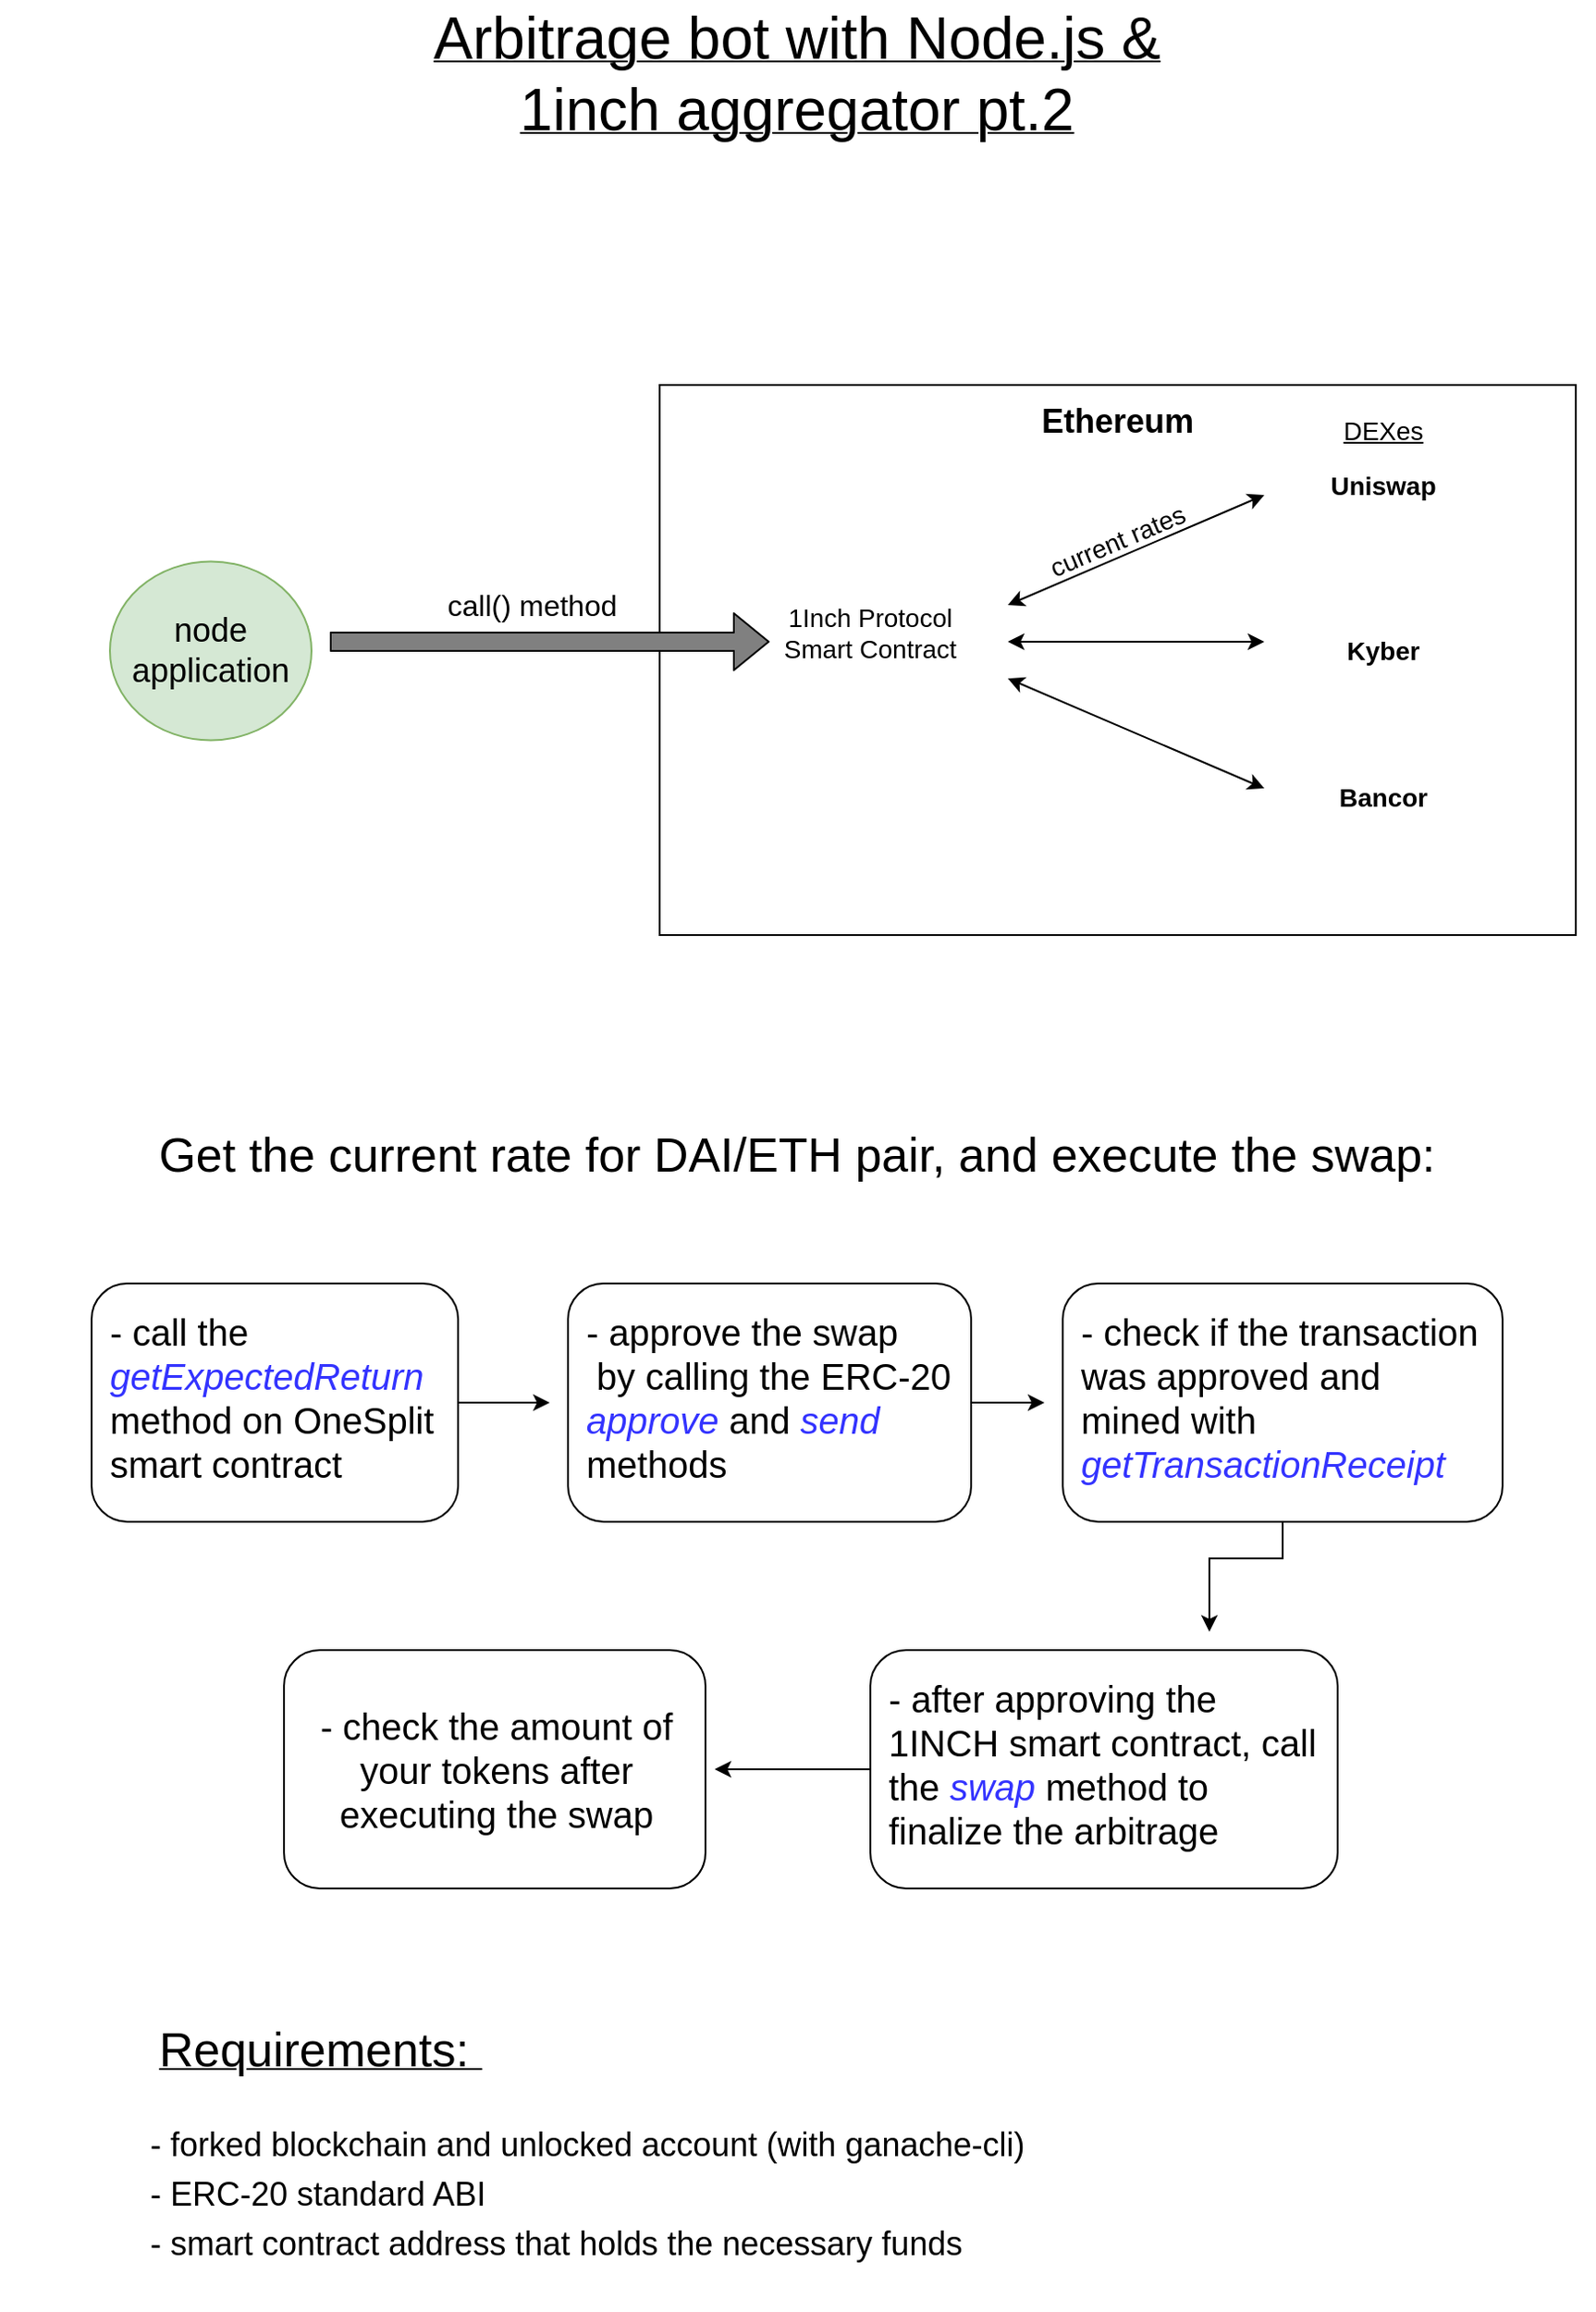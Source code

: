 <mxfile version="14.4.9" type="device"><diagram id="nLV-R4_oVZCJwAXtCfp9" name="Page-1"><mxGraphModel dx="1252" dy="559" grid="1" gridSize="10" guides="1" tooltips="1" connect="1" arrows="1" fold="1" page="1" pageScale="1" pageWidth="1654" pageHeight="2336" math="0" shadow="0"><root><mxCell id="0"/><mxCell id="1" parent="0"/><mxCell id="2alLQ15e03XXTuGXBP97-1" value="&lt;font style=&quot;font-size: 32px&quot;&gt;Arbitrage bot with Node.js &amp;amp; 1inch aggregator pt.2&lt;/font&gt;" style="text;html=1;strokeColor=none;fillColor=none;align=center;verticalAlign=middle;whiteSpace=wrap;rounded=0;movable=0;resizable=0;rotatable=0;deletable=0;editable=0;connectable=0;fontStyle=4" parent="1" vertex="1"><mxGeometry x="615" y="50" width="480" height="80" as="geometry"/></mxCell><mxCell id="2alLQ15e03XXTuGXBP97-5" value="" style="rounded=0;whiteSpace=wrap;html=1;movable=0;resizable=0;rotatable=0;deletable=0;editable=0;connectable=0;" parent="1" vertex="1"><mxGeometry x="780" y="260" width="500" height="300" as="geometry"/></mxCell><mxCell id="2alLQ15e03XXTuGXBP97-8" value="" style="shape=flexArrow;endArrow=classic;html=1;fillColor=#808080;movable=0;resizable=0;rotatable=0;deletable=0;editable=0;connectable=0;" parent="1" edge="1"><mxGeometry width="50" height="50" relative="1" as="geometry"><mxPoint x="600" y="400" as="sourcePoint"/><mxPoint x="840" y="400" as="targetPoint"/></mxGeometry></mxCell><mxCell id="2alLQ15e03XXTuGXBP97-12" value="call() method" style="edgeLabel;html=1;align=center;verticalAlign=middle;resizable=0;points=[];fontSize=16;movable=0;rotatable=0;deletable=0;editable=0;connectable=0;" parent="2alLQ15e03XXTuGXBP97-8" vertex="1" connectable="0"><mxGeometry x="-0.048" y="3" relative="1" as="geometry"><mxPoint x="-4.4" y="-17" as="offset"/></mxGeometry></mxCell><mxCell id="2alLQ15e03XXTuGXBP97-9" value="&lt;b&gt;&lt;font style=&quot;font-size: 18px&quot;&gt;Ethereum&lt;/font&gt;&lt;/b&gt;" style="text;html=1;strokeColor=none;fillColor=none;align=center;verticalAlign=middle;whiteSpace=wrap;rounded=0;movable=0;resizable=0;rotatable=0;deletable=0;editable=0;connectable=0;" parent="1" vertex="1"><mxGeometry x="965" y="270" width="130" height="20" as="geometry"/></mxCell><mxCell id="2alLQ15e03XXTuGXBP97-11" value="&lt;font style=&quot;font-size: 14px&quot;&gt;1Inch Protocol&lt;br&gt;Smart Contract&lt;/font&gt;" style="text;html=1;strokeColor=none;fillColor=none;align=center;verticalAlign=middle;whiteSpace=wrap;rounded=0;movable=0;resizable=0;rotatable=0;deletable=0;editable=0;connectable=0;" parent="1" vertex="1"><mxGeometry x="840" y="370" width="110" height="50" as="geometry"/></mxCell><mxCell id="2alLQ15e03XXTuGXBP97-14" value="" style="endArrow=classic;startArrow=classic;html=1;fillColor=#808080;fontSize=16;movable=0;resizable=0;rotatable=0;deletable=0;editable=0;connectable=0;" parent="1" edge="1"><mxGeometry x="-0.259" y="30" width="50" height="50" relative="1" as="geometry"><mxPoint x="970" y="380" as="sourcePoint"/><mxPoint x="1110" y="320" as="targetPoint"/><mxPoint as="offset"/></mxGeometry></mxCell><mxCell id="2alLQ15e03XXTuGXBP97-15" value="" style="endArrow=classic;startArrow=classic;html=1;fillColor=#808080;fontSize=16;movable=0;resizable=0;rotatable=0;deletable=0;editable=0;connectable=0;" parent="1" edge="1"><mxGeometry width="50" height="50" relative="1" as="geometry"><mxPoint x="970" y="400" as="sourcePoint"/><mxPoint x="1110" y="400" as="targetPoint"/></mxGeometry></mxCell><mxCell id="2alLQ15e03XXTuGXBP97-16" value="" style="endArrow=classic;startArrow=classic;html=1;fillColor=#808080;fontSize=16;movable=0;resizable=0;rotatable=0;deletable=0;editable=0;connectable=0;" parent="1" edge="1"><mxGeometry width="50" height="50" relative="1" as="geometry"><mxPoint x="970" y="420" as="sourcePoint"/><mxPoint x="1110" y="480" as="targetPoint"/></mxGeometry></mxCell><mxCell id="2alLQ15e03XXTuGXBP97-17" value="&lt;span style=&quot;font-size: 14px&quot;&gt;&lt;b&gt;Uniswap&lt;/b&gt;&lt;/span&gt;" style="text;html=1;strokeColor=none;fillColor=none;align=center;verticalAlign=middle;whiteSpace=wrap;rounded=0;movable=0;resizable=0;rotatable=0;deletable=0;editable=0;connectable=0;" parent="1" vertex="1"><mxGeometry x="1120" y="290" width="110" height="50" as="geometry"/></mxCell><mxCell id="2alLQ15e03XXTuGXBP97-18" value="&lt;span style=&quot;font-size: 14px&quot;&gt;&lt;b&gt;Kyber&lt;/b&gt;&lt;br&gt;&lt;/span&gt;" style="text;html=1;strokeColor=none;fillColor=none;align=center;verticalAlign=middle;whiteSpace=wrap;rounded=0;movable=0;resizable=0;rotatable=0;deletable=0;editable=0;connectable=0;" parent="1" vertex="1"><mxGeometry x="1120" y="380" width="110" height="50" as="geometry"/></mxCell><mxCell id="2alLQ15e03XXTuGXBP97-19" value="&lt;span style=&quot;font-size: 14px&quot;&gt;current rates&lt;br&gt;&lt;/span&gt;" style="text;html=1;strokeColor=none;fillColor=none;align=center;verticalAlign=middle;whiteSpace=wrap;rounded=0;rotation=337;movable=0;resizable=0;rotatable=0;deletable=0;editable=0;connectable=0;" parent="1" vertex="1"><mxGeometry x="975" y="320" width="110" height="50" as="geometry"/></mxCell><mxCell id="2alLQ15e03XXTuGXBP97-20" value="&lt;span style=&quot;font-size: 14px&quot;&gt;&lt;b&gt;Bancor&lt;/b&gt;&lt;br&gt;&lt;/span&gt;" style="text;html=1;strokeColor=none;fillColor=none;align=center;verticalAlign=middle;whiteSpace=wrap;rounded=0;movable=0;resizable=0;rotatable=0;deletable=0;editable=0;connectable=0;" parent="1" vertex="1"><mxGeometry x="1120" y="460" width="110" height="50" as="geometry"/></mxCell><mxCell id="2alLQ15e03XXTuGXBP97-21" value="&lt;span style=&quot;font-size: 14px&quot;&gt;&lt;u&gt;DEXes&lt;/u&gt;&lt;br&gt;&lt;/span&gt;" style="text;html=1;strokeColor=none;fillColor=none;align=center;verticalAlign=middle;whiteSpace=wrap;rounded=0;movable=0;resizable=0;rotatable=0;deletable=0;editable=0;connectable=0;" parent="1" vertex="1"><mxGeometry x="1120" y="260" width="110" height="50" as="geometry"/></mxCell><mxCell id="2alLQ15e03XXTuGXBP97-22" value="" style="ellipse;whiteSpace=wrap;html=1;fontSize=16;fillColor=#d5e8d4;strokeColor=#82b366;movable=0;resizable=0;rotatable=0;deletable=0;editable=0;connectable=0;" parent="1" vertex="1"><mxGeometry x="480" y="356.25" width="110" height="97.5" as="geometry"/></mxCell><mxCell id="2alLQ15e03XXTuGXBP97-10" value="&lt;font style=&quot;font-size: 18px&quot;&gt;node application&lt;/font&gt;" style="text;html=1;strokeColor=none;fillColor=none;align=center;verticalAlign=middle;whiteSpace=wrap;rounded=0;movable=0;resizable=0;rotatable=0;deletable=0;editable=0;connectable=0;" parent="1" vertex="1"><mxGeometry x="495" y="380" width="80" height="50" as="geometry"/></mxCell><mxCell id="2alLQ15e03XXTuGXBP97-23" value="&lt;u&gt;&lt;font style=&quot;font-size: 26px&quot;&gt;Requirements:&amp;nbsp;&lt;/font&gt;&lt;/u&gt;" style="text;html=1;strokeColor=none;fillColor=none;align=center;verticalAlign=middle;whiteSpace=wrap;rounded=0;fontSize=16;movable=0;resizable=0;rotatable=0;deletable=0;editable=0;connectable=0;" parent="1" vertex="1"><mxGeometry x="575" y="1158" width="40" height="20" as="geometry"/></mxCell><mxCell id="2alLQ15e03XXTuGXBP97-24" value="&lt;font style=&quot;font-size: 18px ; line-height: 150%&quot;&gt;- forked blockchain and unlocked account (with ganache-cli)&lt;br&gt;- ERC-20 standard ABI&amp;nbsp;&lt;br&gt;- smart contract address that holds the necessary funds&lt;br&gt;&lt;/font&gt;" style="text;html=1;strokeColor=none;fillColor=none;align=left;verticalAlign=top;whiteSpace=wrap;rounded=0;fontSize=16;movable=0;resizable=0;rotatable=0;deletable=0;editable=0;connectable=0;" parent="1" vertex="1"><mxGeometry x="500" y="1200" width="510" height="110" as="geometry"/></mxCell><mxCell id="gWvejaNr8xHGiZHKvhRe-2" value="&lt;font style=&quot;font-size: 26px&quot;&gt;Get the current rate for DAI/ETH pair, and execute the swap:&lt;/font&gt;" style="text;html=1;strokeColor=none;fillColor=none;align=center;verticalAlign=middle;whiteSpace=wrap;rounded=0;fontStyle=0;movable=0;resizable=0;rotatable=0;deletable=0;editable=0;connectable=0;" vertex="1" parent="1"><mxGeometry x="420" y="670" width="870" height="20" as="geometry"/></mxCell><mxCell id="gWvejaNr8xHGiZHKvhRe-10" style="edgeStyle=orthogonalEdgeStyle;rounded=0;orthogonalLoop=1;jettySize=auto;html=1;movable=0;resizable=0;rotatable=0;deletable=0;editable=0;connectable=0;" edge="1" parent="1" source="gWvejaNr8xHGiZHKvhRe-7"><mxGeometry relative="1" as="geometry"><mxPoint x="720" y="815" as="targetPoint"/></mxGeometry></mxCell><mxCell id="gWvejaNr8xHGiZHKvhRe-7" value="&lt;font style=&quot;font-size: 20px&quot;&gt;- call the &lt;i&gt;&lt;font color=&quot;#3333ff&quot;&gt;getExpectedReturn&lt;/font&gt;&lt;/i&gt;&lt;br&gt;method on OneSplit&lt;br&gt;smart contract&lt;br&gt;&lt;/font&gt;" style="rounded=1;whiteSpace=wrap;html=1;align=left;verticalAlign=top;spacing=10;movable=0;resizable=0;rotatable=0;deletable=0;editable=0;connectable=0;" vertex="1" parent="1"><mxGeometry x="470" y="750" width="200" height="130" as="geometry"/></mxCell><mxCell id="gWvejaNr8xHGiZHKvhRe-11" style="edgeStyle=orthogonalEdgeStyle;rounded=0;orthogonalLoop=1;jettySize=auto;html=1;movable=0;resizable=0;rotatable=0;deletable=0;editable=0;connectable=0;" edge="1" parent="1" source="gWvejaNr8xHGiZHKvhRe-8"><mxGeometry relative="1" as="geometry"><mxPoint x="990" y="815" as="targetPoint"/></mxGeometry></mxCell><mxCell id="gWvejaNr8xHGiZHKvhRe-8" value="&lt;font style=&quot;font-size: 20px&quot;&gt;- approve the swap&lt;br&gt;&amp;nbsp;by calling the ERC-20 &lt;i&gt;&lt;font color=&quot;#3333ff&quot;&gt;approve&lt;/font&gt; &lt;/i&gt;and&amp;nbsp;&lt;i style=&quot;color: rgb(51 , 51 , 255)&quot;&gt;send &lt;/i&gt;methods&lt;br&gt;&lt;/font&gt;" style="rounded=1;whiteSpace=wrap;html=1;align=left;verticalAlign=top;spacing=10;movable=0;resizable=0;rotatable=0;deletable=0;editable=0;connectable=0;" vertex="1" parent="1"><mxGeometry x="730" y="750" width="220" height="130" as="geometry"/></mxCell><mxCell id="gWvejaNr8xHGiZHKvhRe-13" style="edgeStyle=orthogonalEdgeStyle;rounded=0;orthogonalLoop=1;jettySize=auto;html=1;movable=0;resizable=0;rotatable=0;deletable=0;editable=0;connectable=0;" edge="1" parent="1" source="gWvejaNr8xHGiZHKvhRe-9"><mxGeometry relative="1" as="geometry"><mxPoint x="1080" y="940" as="targetPoint"/><Array as="points"><mxPoint x="1120" y="900"/><mxPoint x="1080" y="900"/></Array></mxGeometry></mxCell><mxCell id="gWvejaNr8xHGiZHKvhRe-9" value="&lt;font style=&quot;font-size: 20px&quot;&gt;- check if the transaction was approved and mined with &lt;font color=&quot;#3333ff&quot;&gt;&lt;i&gt;getTransactionReceipt&lt;/i&gt;&lt;/font&gt;&lt;br&gt;&lt;/font&gt;" style="rounded=1;whiteSpace=wrap;html=1;align=left;verticalAlign=top;spacing=10;movable=0;resizable=0;rotatable=0;deletable=0;editable=0;connectable=0;" vertex="1" parent="1"><mxGeometry x="1000" y="750" width="240" height="130" as="geometry"/></mxCell><mxCell id="gWvejaNr8xHGiZHKvhRe-17" style="edgeStyle=orthogonalEdgeStyle;rounded=0;orthogonalLoop=1;jettySize=auto;html=1;movable=0;resizable=0;rotatable=0;deletable=0;editable=0;connectable=0;" edge="1" parent="1" source="gWvejaNr8xHGiZHKvhRe-12"><mxGeometry relative="1" as="geometry"><mxPoint x="810" y="1015" as="targetPoint"/></mxGeometry></mxCell><mxCell id="gWvejaNr8xHGiZHKvhRe-12" value="&lt;font style=&quot;font-size: 20px&quot;&gt;- after approving the 1INCH smart contract, call the&amp;nbsp;&lt;i&gt;&lt;font color=&quot;#3333ff&quot;&gt;swap &lt;/font&gt;&lt;/i&gt;method to finalize the arbitrage&lt;br&gt;&lt;/font&gt;" style="rounded=1;whiteSpace=wrap;html=1;align=left;verticalAlign=top;spacing=10;movable=0;resizable=0;rotatable=0;deletable=0;editable=0;connectable=0;" vertex="1" parent="1"><mxGeometry x="895" y="950" width="255" height="130" as="geometry"/></mxCell><mxCell id="gWvejaNr8xHGiZHKvhRe-14" value="&lt;div style=&quot;text-align: center&quot;&gt;&lt;span style=&quot;font-size: 20px&quot;&gt;- check the amount of your tokens after executing the swap&lt;/span&gt;&lt;/div&gt;" style="rounded=1;whiteSpace=wrap;html=1;align=left;verticalAlign=middle;spacing=10;movable=0;resizable=0;rotatable=0;deletable=0;editable=0;connectable=0;" vertex="1" parent="1"><mxGeometry x="575" y="950" width="230" height="130" as="geometry"/></mxCell></root></mxGraphModel></diagram></mxfile>